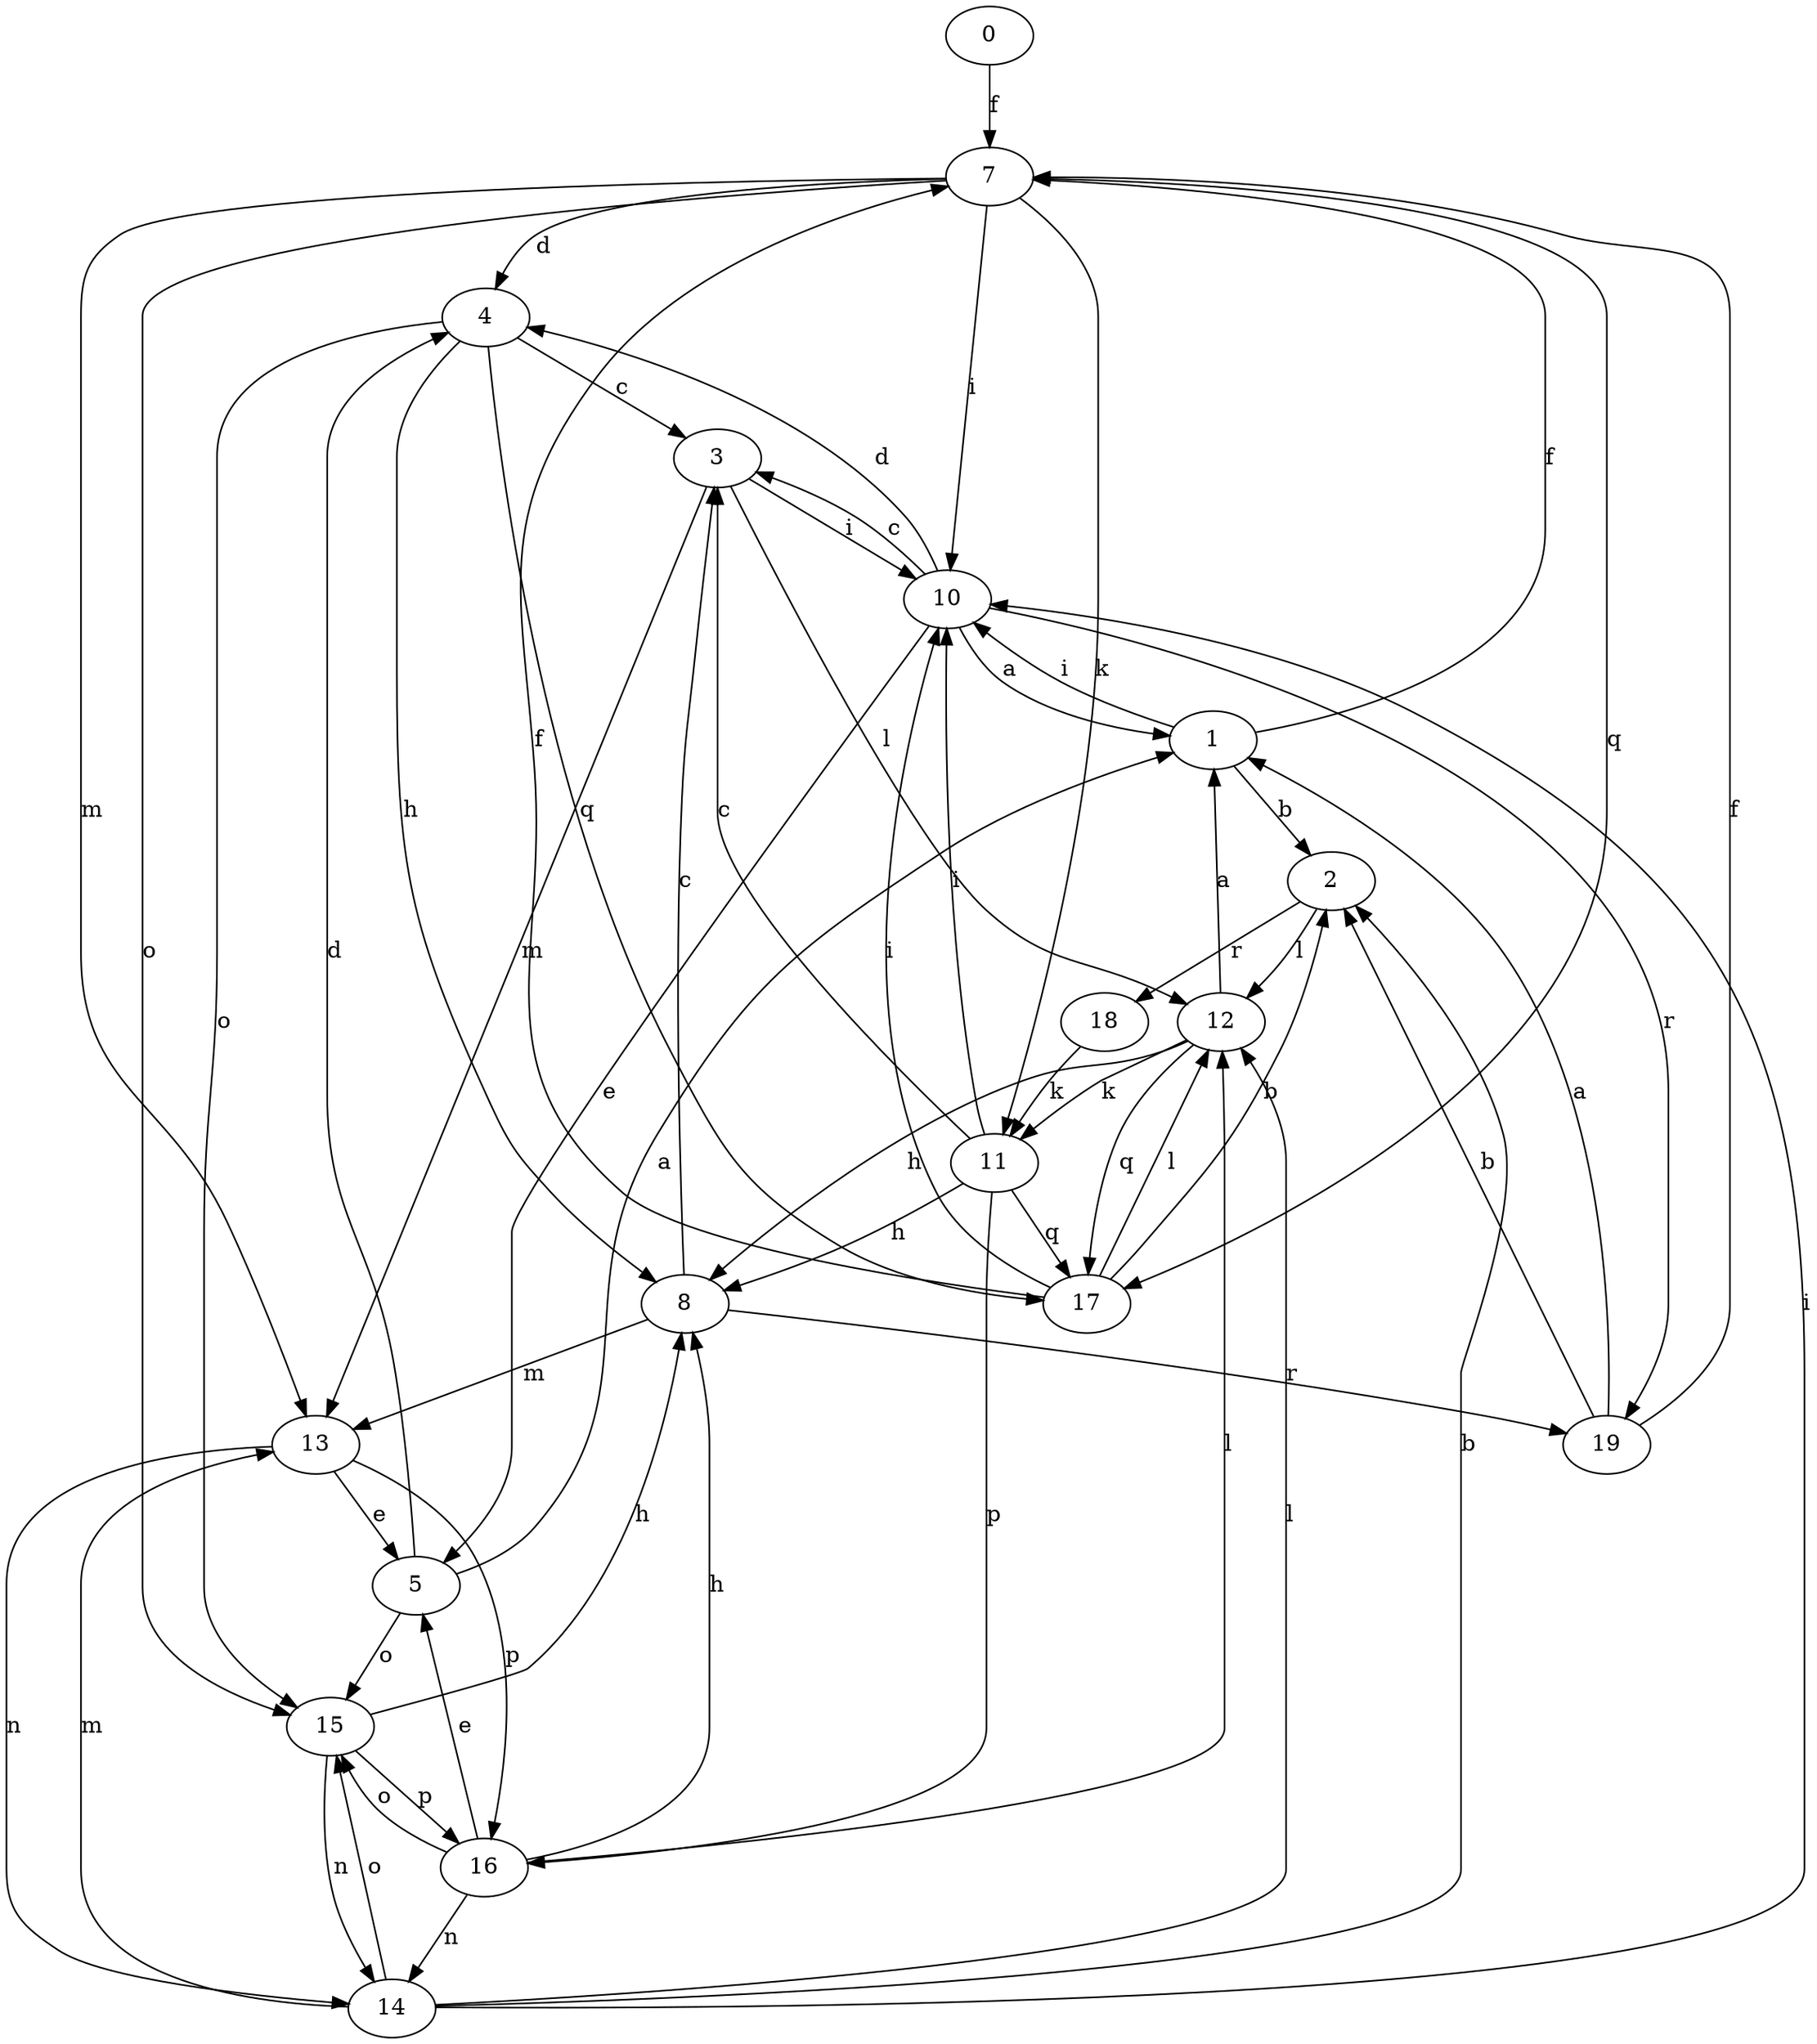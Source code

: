 strict digraph  {
0;
1;
2;
3;
4;
5;
7;
8;
10;
11;
12;
13;
14;
15;
16;
17;
18;
19;
0 -> 7  [label=f];
1 -> 2  [label=b];
1 -> 7  [label=f];
1 -> 10  [label=i];
2 -> 12  [label=l];
2 -> 18  [label=r];
3 -> 10  [label=i];
3 -> 12  [label=l];
3 -> 13  [label=m];
4 -> 3  [label=c];
4 -> 8  [label=h];
4 -> 15  [label=o];
4 -> 17  [label=q];
5 -> 1  [label=a];
5 -> 4  [label=d];
5 -> 15  [label=o];
7 -> 4  [label=d];
7 -> 10  [label=i];
7 -> 11  [label=k];
7 -> 13  [label=m];
7 -> 15  [label=o];
7 -> 17  [label=q];
8 -> 3  [label=c];
8 -> 13  [label=m];
8 -> 19  [label=r];
10 -> 1  [label=a];
10 -> 3  [label=c];
10 -> 4  [label=d];
10 -> 5  [label=e];
10 -> 19  [label=r];
11 -> 3  [label=c];
11 -> 8  [label=h];
11 -> 10  [label=i];
11 -> 16  [label=p];
11 -> 17  [label=q];
12 -> 1  [label=a];
12 -> 8  [label=h];
12 -> 11  [label=k];
12 -> 17  [label=q];
13 -> 5  [label=e];
13 -> 14  [label=n];
13 -> 16  [label=p];
14 -> 2  [label=b];
14 -> 10  [label=i];
14 -> 12  [label=l];
14 -> 13  [label=m];
14 -> 15  [label=o];
15 -> 8  [label=h];
15 -> 14  [label=n];
15 -> 16  [label=p];
16 -> 5  [label=e];
16 -> 8  [label=h];
16 -> 12  [label=l];
16 -> 14  [label=n];
16 -> 15  [label=o];
17 -> 2  [label=b];
17 -> 7  [label=f];
17 -> 10  [label=i];
17 -> 12  [label=l];
18 -> 11  [label=k];
19 -> 1  [label=a];
19 -> 2  [label=b];
19 -> 7  [label=f];
}
